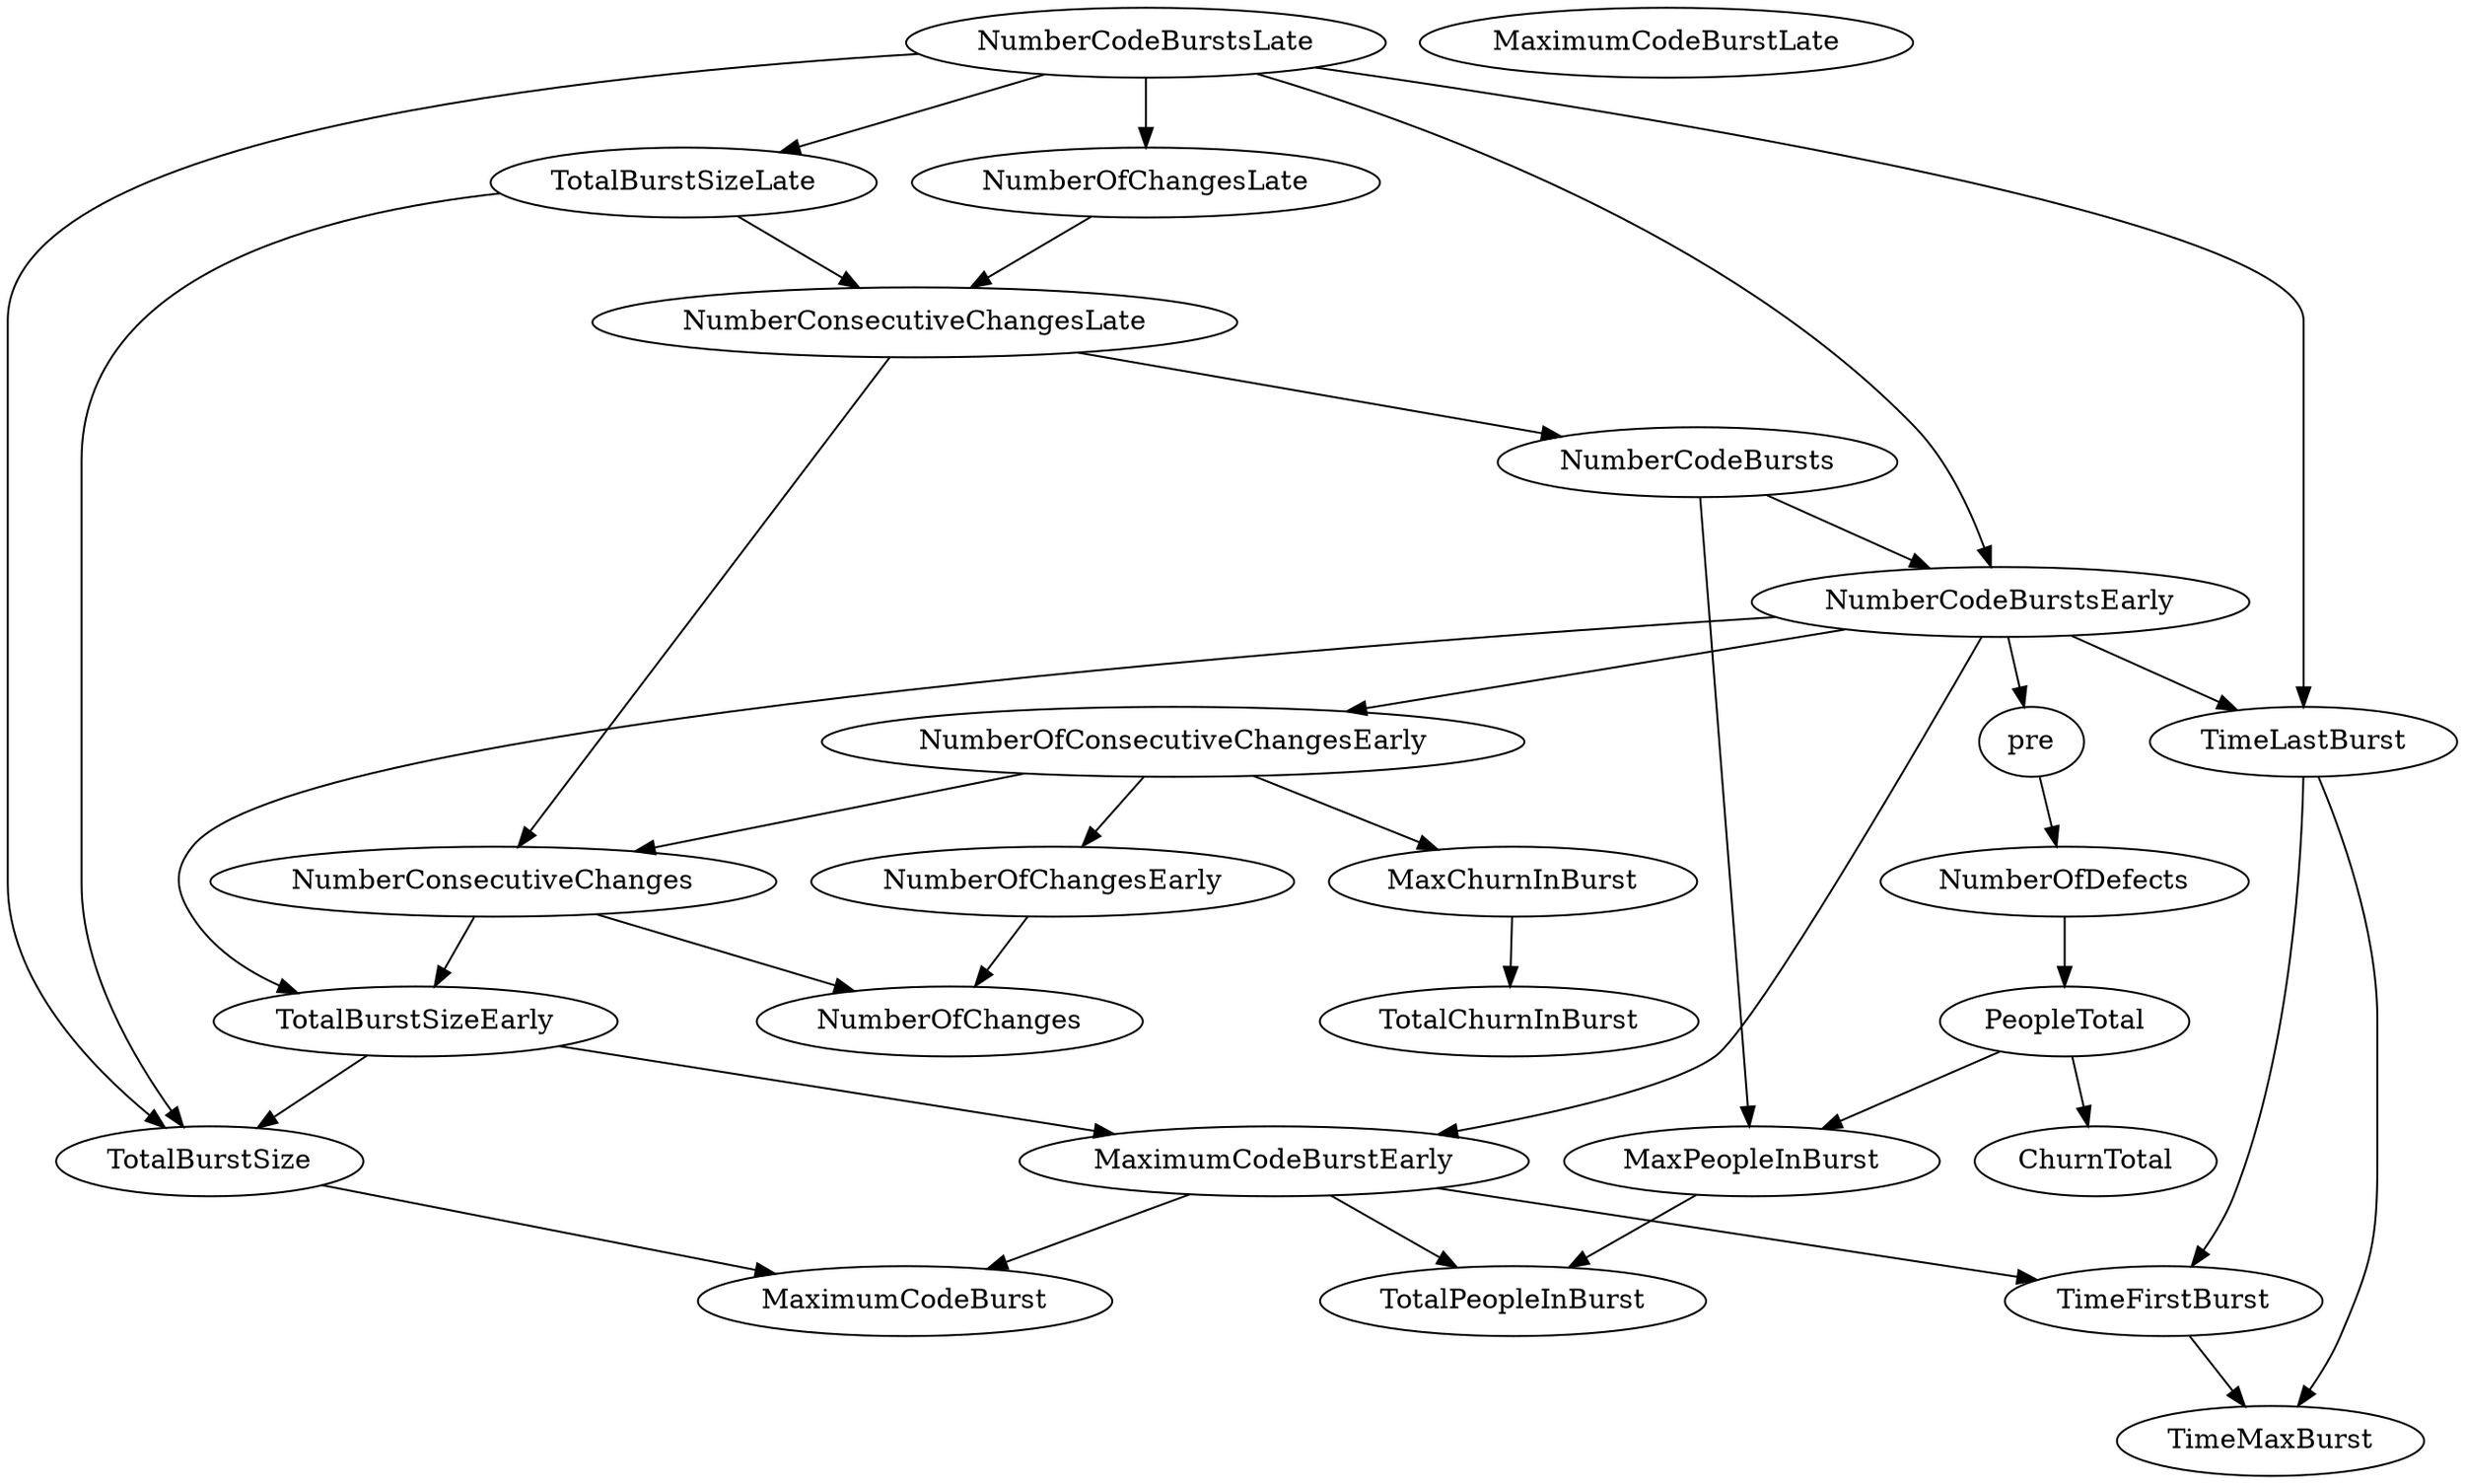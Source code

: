 digraph {
   TotalPeopleInBurst;
   MaximumCodeBurstLate;
   NumberOfChanges;
   MaxPeopleInBurst;
   TotalBurstSizeLate;
   NumberCodeBurstsLate;
   NumberOfChangesLate;
   NumberOfChangesEarly;
   MaxChurnInBurst;
   MaximumCodeBurstEarly;
   NumberCodeBurstsEarly;
   TimeFirstBurst;
   TotalChurnInBurst;
   ChurnTotal;
   MaximumCodeBurst;
   NumberOfConsecutiveChangesEarly;
   NumberConsecutiveChangesLate;
   TotalBurstSizeEarly;
   TotalBurstSize;
   TimeMaxBurst;
   NumberConsecutiveChanges;
   TimeLastBurst;
   NumberCodeBursts;
   PeopleTotal;
   pre;
   NumberOfDefects;
   MaxPeopleInBurst -> TotalPeopleInBurst;
   TotalBurstSizeLate -> NumberConsecutiveChangesLate;
   TotalBurstSizeLate -> TotalBurstSize;
   NumberCodeBurstsLate -> TotalBurstSizeLate;
   NumberCodeBurstsLate -> NumberOfChangesLate;
   NumberCodeBurstsLate -> NumberCodeBurstsEarly;
   NumberCodeBurstsLate -> TotalBurstSize;
   NumberCodeBurstsLate -> TimeLastBurst;
   NumberOfChangesLate -> NumberConsecutiveChangesLate;
   NumberOfChangesEarly -> NumberOfChanges;
   MaxChurnInBurst -> TotalChurnInBurst;
   MaximumCodeBurstEarly -> TotalPeopleInBurst;
   MaximumCodeBurstEarly -> TimeFirstBurst;
   MaximumCodeBurstEarly -> MaximumCodeBurst;
   NumberCodeBurstsEarly -> MaximumCodeBurstEarly;
   NumberCodeBurstsEarly -> NumberOfConsecutiveChangesEarly;
   NumberCodeBurstsEarly -> TotalBurstSizeEarly;
   NumberCodeBurstsEarly -> TimeLastBurst;
   NumberCodeBurstsEarly -> pre;
   TimeFirstBurst -> TimeMaxBurst;
   NumberOfConsecutiveChangesEarly -> NumberOfChangesEarly;
   NumberOfConsecutiveChangesEarly -> MaxChurnInBurst;
   NumberOfConsecutiveChangesEarly -> NumberConsecutiveChanges;
   NumberConsecutiveChangesLate -> NumberConsecutiveChanges;
   NumberConsecutiveChangesLate -> NumberCodeBursts;
   TotalBurstSizeEarly -> MaximumCodeBurstEarly;
   TotalBurstSizeEarly -> TotalBurstSize;
   TotalBurstSize -> MaximumCodeBurst;
   NumberConsecutiveChanges -> NumberOfChanges;
   NumberConsecutiveChanges -> TotalBurstSizeEarly;
   TimeLastBurst -> TimeFirstBurst;
   TimeLastBurst -> TimeMaxBurst;
   NumberCodeBursts -> MaxPeopleInBurst;
   NumberCodeBursts -> NumberCodeBurstsEarly;
   PeopleTotal -> MaxPeopleInBurst;
   PeopleTotal -> ChurnTotal;
   pre -> NumberOfDefects;
   NumberOfDefects -> PeopleTotal;
}
